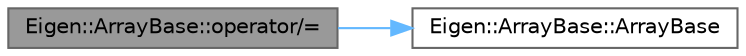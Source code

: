 digraph "Eigen::ArrayBase::operator/="
{
 // LATEX_PDF_SIZE
  bgcolor="transparent";
  edge [fontname=Helvetica,fontsize=10,labelfontname=Helvetica,labelfontsize=10];
  node [fontname=Helvetica,fontsize=10,shape=box,height=0.2,width=0.4];
  rankdir="LR";
  Node1 [id="Node000001",label="Eigen::ArrayBase::operator/=",height=0.2,width=0.4,color="gray40", fillcolor="grey60", style="filled", fontcolor="black",tooltip=" "];
  Node1 -> Node2 [id="edge2_Node000001_Node000002",color="steelblue1",style="solid",tooltip=" "];
  Node2 [id="Node000002",label="Eigen::ArrayBase::ArrayBase",height=0.2,width=0.4,color="grey40", fillcolor="white", style="filled",URL="$class_eigen_1_1_array_base.html#ac45af1825284dd063f677102511625a3",tooltip=" "];
}
